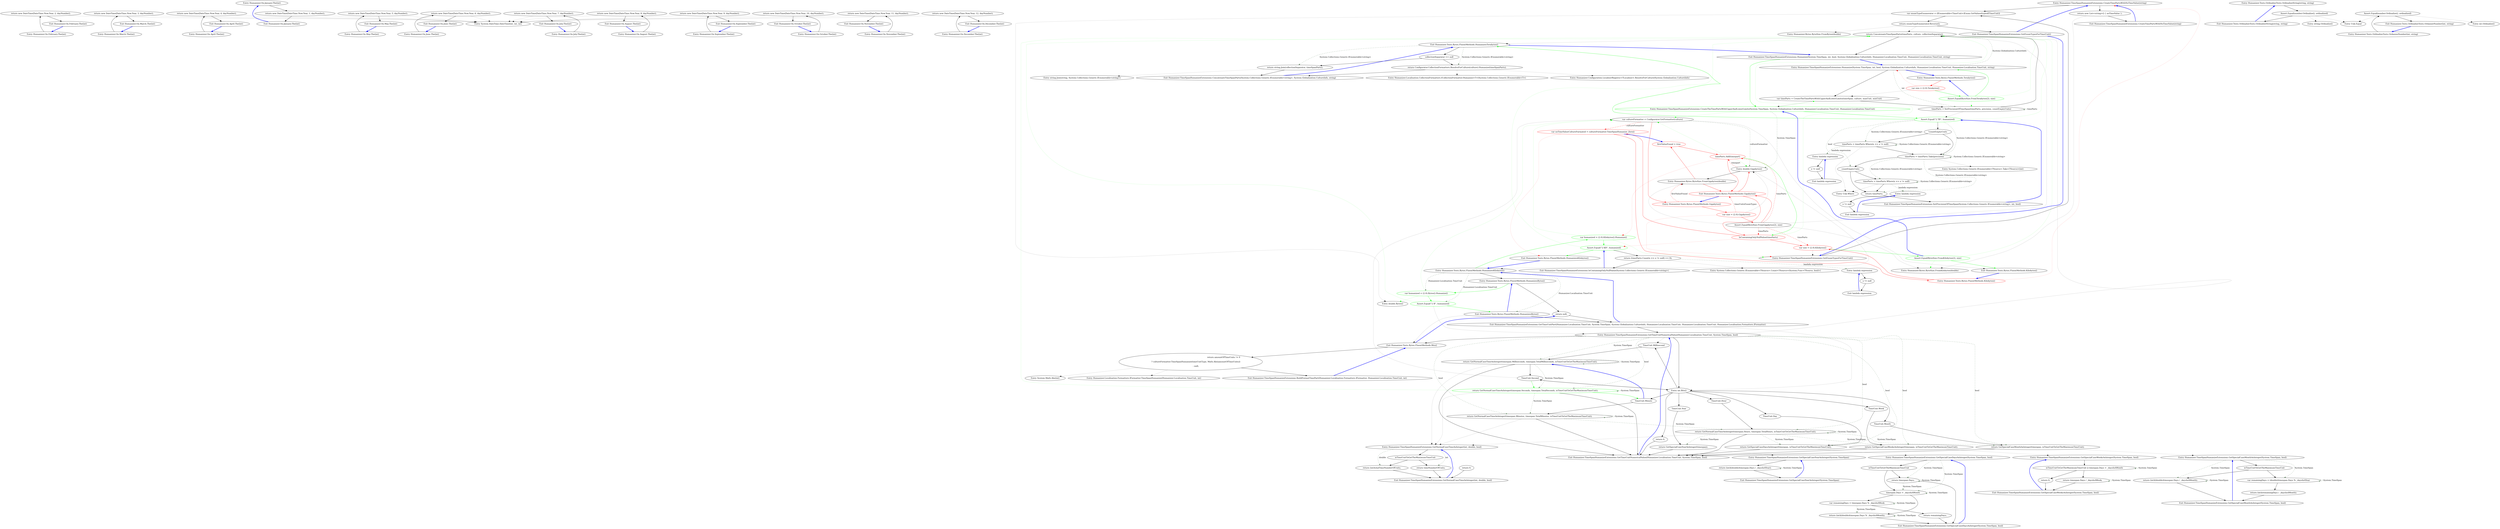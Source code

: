 digraph  {
n0 [label="Entry Humanizer.On.January.The(int)", span="10-10", cluster="Humanizer.On.January.The(int)"];
n1 [label="return new DateTime(DateTime.Now.Year, 1, dayNumber);", span="12-12", cluster="Humanizer.On.January.The(int)"];
n2 [label="Exit Humanizer.On.January.The(int)", span="10-10", cluster="Humanizer.On.January.The(int)"];
n3 [label="Entry System.DateTime.DateTime(int, int, int)", span="0-0", cluster="System.DateTime.DateTime(int, int, int)"];
n4 [label="Entry Humanizer.On.February.The(int)", span="173-173", cluster="Humanizer.On.February.The(int)"];
n5 [label="return new DateTime(DateTime.Now.Year, 2, dayNumber);", span="175-175", cluster="Humanizer.On.February.The(int)"];
n6 [label="Exit Humanizer.On.February.The(int)", span="173-173", cluster="Humanizer.On.February.The(int)"];
n7 [label="Entry Humanizer.On.March.The(int)", span="326-326", cluster="Humanizer.On.March.The(int)"];
n8 [label="return new DateTime(DateTime.Now.Year, 3, dayNumber);", span="328-328", cluster="Humanizer.On.March.The(int)"];
n9 [label="Exit Humanizer.On.March.The(int)", span="326-326", cluster="Humanizer.On.March.The(int)"];
n10 [label="Entry Humanizer.On.April.The(int)", span="489-489", cluster="Humanizer.On.April.The(int)"];
n11 [label="return new DateTime(DateTime.Now.Year, 4, dayNumber);", span="491-491", cluster="Humanizer.On.April.The(int)"];
n12 [label="Exit Humanizer.On.April.The(int)", span="489-489", cluster="Humanizer.On.April.The(int)"];
n13 [label="Entry Humanizer.On.May.The(int)", span="647-647", cluster="Humanizer.On.May.The(int)"];
n14 [label="return new DateTime(DateTime.Now.Year, 5, dayNumber);", span="649-649", cluster="Humanizer.On.May.The(int)"];
n15 [label="Exit Humanizer.On.May.The(int)", span="647-647", cluster="Humanizer.On.May.The(int)"];
n16 [label="Entry Humanizer.On.June.The(int)", span="810-810", cluster="Humanizer.On.June.The(int)"];
n17 [label="return new DateTime(DateTime.Now.Year, 6, dayNumber);", span="812-812", cluster="Humanizer.On.June.The(int)"];
n18 [label="Exit Humanizer.On.June.The(int)", span="810-810", cluster="Humanizer.On.June.The(int)"];
n19 [label="Entry Humanizer.On.July.The(int)", span="968-968", cluster="Humanizer.On.July.The(int)"];
n20 [label="return new DateTime(DateTime.Now.Year, 7, dayNumber);", span="970-970", cluster="Humanizer.On.July.The(int)"];
n21 [label="Exit Humanizer.On.July.The(int)", span="968-968", cluster="Humanizer.On.July.The(int)"];
n22 [label="Entry Humanizer.On.August.The(int)", span="1131-1131", cluster="Humanizer.On.August.The(int)"];
n23 [label="return new DateTime(DateTime.Now.Year, 8, dayNumber);", span="1133-1133", cluster="Humanizer.On.August.The(int)"];
n24 [label="Exit Humanizer.On.August.The(int)", span="1131-1131", cluster="Humanizer.On.August.The(int)"];
n25 [label="Entry Humanizer.On.September.The(int)", span="1294-1294", cluster="Humanizer.On.September.The(int)"];
n26 [label="return new DateTime(DateTime.Now.Year, 9, dayNumber);", span="1296-1296", cluster="Humanizer.On.September.The(int)"];
n27 [label="Exit Humanizer.On.September.The(int)", span="1294-1294", cluster="Humanizer.On.September.The(int)"];
n28 [label="Entry Humanizer.On.October.The(int)", span="1452-1452", cluster="Humanizer.On.October.The(int)"];
n29 [label="return new DateTime(DateTime.Now.Year, 10, dayNumber);", span="1454-1454", cluster="Humanizer.On.October.The(int)"];
n30 [label="Exit Humanizer.On.October.The(int)", span="1452-1452", cluster="Humanizer.On.October.The(int)"];
n31 [label="Entry Humanizer.On.November.The(int)", span="1615-1615", cluster="Humanizer.On.November.The(int)"];
n32 [label="return new DateTime(DateTime.Now.Year, 11, dayNumber);", span="1617-1617", cluster="Humanizer.On.November.The(int)"];
n33 [label="Exit Humanizer.On.November.The(int)", span="1615-1615", cluster="Humanizer.On.November.The(int)"];
n34 [label="Entry Humanizer.On.December.The(int)", span="1773-1773", cluster="Humanizer.On.December.The(int)"];
n35 [label="return new DateTime(DateTime.Now.Year, 12, dayNumber);", span="1775-1775", cluster="Humanizer.On.December.The(int)"];
n36 [label="Exit Humanizer.On.December.The(int)", span="1773-1773", cluster="Humanizer.On.December.The(int)"];
m0_32 [label="Entry Humanizer.TimeSpanHumanizeExtensions.CreateTimePartsWithNoTimeValue(string)", span="186-186", cluster="Humanizer.TimeSpanHumanizeExtensions.CreateTimePartsWithNoTimeValue(string)", file="ByteSizeExtensionsTests.cs"];
m0_34 [label="return enumTypeEnumerator.Reverse();", span="81-81", cluster="Humanizer.TimeSpanHumanizeExtensions.GetEnumTypesForTimeUnit()", file="ByteSizeExtensionsTests.cs"];
m0_33 [label="var enumTypeEnumerator = (IEnumerable<TimeUnit>)Enum.GetValues(typeof(TimeUnit))", span="80-80", cluster="Humanizer.TimeSpanHumanizeExtensions.GetEnumTypesForTimeUnit()", file="ByteSizeExtensionsTests.cs"];
m0_35 [label="Exit Humanizer.TimeSpanHumanizeExtensions.GetEnumTypesForTimeUnit()", span="78-78", cluster="Humanizer.TimeSpanHumanizeExtensions.GetEnumTypesForTimeUnit()", file="ByteSizeExtensionsTests.cs"];
m0_27 [label="Entry Humanizer.Bytes.ByteSize.FromKilobytes(double)", span="103-103", cluster="Humanizer.Bytes.ByteSize.FromKilobytes(double)", file="ByteSizeExtensionsTests.cs"];
m0_45 [label="Exit Humanizer.Tests.Bytes.FluentMethods.Bits()", span="64-64", cluster="Humanizer.Tests.Bytes.FluentMethods.Bits()", file="ByteSizeExtensionsTests.cs"];
m0_93 [label="return amountOfTimeUnits != 0\r\n                ? cultureFormatter.TimeSpanHumanize(timeUnitType, Math.Abs(amountOfTimeUnits))\r\n                : null;", span="181-183", cluster="Humanizer.TimeSpanHumanizeExtensions.BuildFormatTimePart(Humanizer.Localisation.Formatters.IFormatter, Humanizer.Localisation.TimeUnit, int)", file="ByteSizeExtensionsTests.cs"];
m0_94 [label="Exit Humanizer.TimeSpanHumanizeExtensions.BuildFormatTimePart(Humanizer.Localisation.Formatters.IFormatter, Humanizer.Localisation.TimeUnit, int)", span="178-178", cluster="Humanizer.TimeSpanHumanizeExtensions.BuildFormatTimePart(Humanizer.Localisation.Formatters.IFormatter, Humanizer.Localisation.TimeUnit, int)", file="ByteSizeExtensionsTests.cs"];
m0_11 [label="var cultureFormatter = Configurator.GetFormatter(culture)", span="55-55", cluster="Humanizer.TimeSpanHumanizeExtensions.CreateTheTimePartsWithUpperAndLowerLimits(System.TimeSpan, System.Globalization.CultureInfo, Humanizer.Localisation.TimeUnit, Humanizer.Localisation.TimeUnit)", file="ByteSizeExtensionsTests.cs"];
m0_0 [label="Entry Humanizer.Tests.Bytes.FluentMethods.Terabytes()", span="8-8", cluster="Humanizer.Tests.Bytes.FluentMethods.Terabytes()", file="ByteSizeExtensionsTests.cs"];
m0_1 [label="var size = (2.0).Terabytes()", span="10-10", cluster="Humanizer.Tests.Bytes.FluentMethods.Terabytes()", color=red, community=0, file="ByteSizeExtensionsTests.cs"];
m0_2 [label="Assert.Equal(ByteSize.FromTerabytes(2), size)", span="11-11", cluster="Humanizer.Tests.Bytes.FluentMethods.Terabytes()", file="ByteSizeExtensionsTests.cs", color=green, community=0];
m0_47 [label="TimeUnit.Millisecond", span="99-99", cluster="Humanizer.TimeSpanHumanizeExtensions.GetTimeUnitNumericalValue(Humanizer.Localisation.TimeUnit, System.TimeSpan, bool)", file="ByteSizeExtensionsTests.cs"];
m0_66 [label="Entry Humanizer.TimeSpanHumanizeExtensions.GetSpecialCaseDaysAsInteger(System.TimeSpan, bool)", span="147-147", cluster="Humanizer.TimeSpanHumanizeExtensions.GetSpecialCaseDaysAsInteger(System.TimeSpan, bool)", file="ByteSizeExtensionsTests.cs"];
m0_81 [label=isTimeUnitToGetTheMaximumTimeUnit, span="149-149", cluster="Humanizer.TimeSpanHumanizeExtensions.GetSpecialCaseDaysAsInteger(System.TimeSpan, bool)", file="ByteSizeExtensionsTests.cs"];
m0_82 [label="return timespan.Days;", span="151-151", cluster="Humanizer.TimeSpanHumanizeExtensions.GetSpecialCaseDaysAsInteger(System.TimeSpan, bool)", file="ByteSizeExtensionsTests.cs"];
m0_83 [label="timespan.Days < _daysInAMonth", span="153-153", cluster="Humanizer.TimeSpanHumanizeExtensions.GetSpecialCaseDaysAsInteger(System.TimeSpan, bool)", file="ByteSizeExtensionsTests.cs"];
m0_84 [label="var remainingDays = timespan.Days % _daysInAWeek", span="155-155", cluster="Humanizer.TimeSpanHumanizeExtensions.GetSpecialCaseDaysAsInteger(System.TimeSpan, bool)", file="ByteSizeExtensionsTests.cs"];
m0_86 [label="return (int)((double)timespan.Days % _daysInAMonth);", span="158-158", cluster="Humanizer.TimeSpanHumanizeExtensions.GetSpecialCaseDaysAsInteger(System.TimeSpan, bool)", file="ByteSizeExtensionsTests.cs"];
m0_85 [label="return remainingDays;", span="156-156", cluster="Humanizer.TimeSpanHumanizeExtensions.GetSpecialCaseDaysAsInteger(System.TimeSpan, bool)", file="ByteSizeExtensionsTests.cs"];
m0_87 [label="Exit Humanizer.TimeSpanHumanizeExtensions.GetSpecialCaseDaysAsInteger(System.TimeSpan, bool)", span="147-147", cluster="Humanizer.TimeSpanHumanizeExtensions.GetSpecialCaseDaysAsInteger(System.TimeSpan, bool)", file="ByteSizeExtensionsTests.cs"];
m0_101 [label="Entry System.Collections.Generic.IEnumerable<TSource>.Count<TSource>(System.Func<TSource, bool>)", span="0-0", cluster="System.Collections.Generic.IEnumerable<TSource>.Count<TSource>(System.Func<TSource, bool>)", file="ByteSizeExtensionsTests.cs"];
m0_37 [label="Entry Humanizer.Bytes.ByteSize.FromBytes(double)", span="98-98", cluster="Humanizer.Bytes.ByteSize.FromBytes(double)", file="ByteSizeExtensionsTests.cs"];
m0_3 [label="Entry Humanizer.TimeSpanHumanizeExtensions.Humanize(System.TimeSpan, int, bool, System.Globalization.CultureInfo, Humanizer.Localisation.TimeUnit, Humanizer.Localisation.TimeUnit, string)", span="45-45", cluster="Humanizer.TimeSpanHumanizeExtensions.Humanize(System.TimeSpan, int, bool, System.Globalization.CultureInfo, Humanizer.Localisation.TimeUnit, Humanizer.Localisation.TimeUnit, string)", file="ByteSizeExtensionsTests.cs"];
m0_6 [label="return ConcatenateTimeSpanParts(timeParts, culture, collectionSeparator);", span="50-50", cluster="Humanizer.TimeSpanHumanizeExtensions.Humanize(System.TimeSpan, int, bool, System.Globalization.CultureInfo, Humanizer.Localisation.TimeUnit, Humanizer.Localisation.TimeUnit, string)", file="ByteSizeExtensionsTests.cs"];
m0_4 [label="var timeParts = CreateTheTimePartsWithUpperAndLowerLimits(timeSpan, culture, maxUnit, minUnit)", span="47-47", cluster="Humanizer.TimeSpanHumanizeExtensions.Humanize(System.TimeSpan, int, bool, System.Globalization.CultureInfo, Humanizer.Localisation.TimeUnit, Humanizer.Localisation.TimeUnit, string)", file="ByteSizeExtensionsTests.cs"];
m0_36 [label="Entry double.Bytes()", span="35-35", cluster="double.Bytes()", file="ByteSizeExtensionsTests.cs"];
m0_9 [label="Assert.Equal(''2 TB'', humanized)", span="18-18", cluster="Humanizer.Tests.Bytes.FluentMethods.HumanizesTerabytes()", file="ByteSizeExtensionsTests.cs", color=green, community=0];
m0_105 [label="!countEmptyUnits", span="198-198", cluster="Humanizer.TimeSpanHumanizeExtensions.SetPrecisionOfTimeSpan(System.Collections.Generic.IEnumerable<string>, int, bool)", file="ByteSizeExtensionsTests.cs"];
m0_106 [label="timeParts = timeParts.Where(x => x != null)", span="199-199", cluster="Humanizer.TimeSpanHumanizeExtensions.SetPrecisionOfTimeSpan(System.Collections.Generic.IEnumerable<string>, int, bool)", file="ByteSizeExtensionsTests.cs"];
m0_107 [label="timeParts = timeParts.Take(precision)", span="200-200", cluster="Humanizer.TimeSpanHumanizeExtensions.SetPrecisionOfTimeSpan(System.Collections.Generic.IEnumerable<string>, int, bool)", file="ByteSizeExtensionsTests.cs"];
m0_108 [label=countEmptyUnits, span="201-201", cluster="Humanizer.TimeSpanHumanizeExtensions.SetPrecisionOfTimeSpan(System.Collections.Generic.IEnumerable<string>, int, bool)", file="ByteSizeExtensionsTests.cs"];
m0_109 [label="timeParts = timeParts.Where(x => x != null)", span="202-202", cluster="Humanizer.TimeSpanHumanizeExtensions.SetPrecisionOfTimeSpan(System.Collections.Generic.IEnumerable<string>, int, bool)", file="ByteSizeExtensionsTests.cs"];
m0_110 [label="return timeParts;", span="204-204", cluster="Humanizer.TimeSpanHumanizeExtensions.SetPrecisionOfTimeSpan(System.Collections.Generic.IEnumerable<string>, int, bool)", file="ByteSizeExtensionsTests.cs"];
m0_111 [label="Exit Humanizer.TimeSpanHumanizeExtensions.SetPrecisionOfTimeSpan(System.Collections.Generic.IEnumerable<string>, int, bool)", span="196-196", cluster="Humanizer.TimeSpanHumanizeExtensions.SetPrecisionOfTimeSpan(System.Collections.Generic.IEnumerable<string>, int, bool)", file="ByteSizeExtensionsTests.cs"];
m0_10 [label="Exit Humanizer.Tests.Bytes.FluentMethods.HumanizesTerabytes()", span="15-15", cluster="Humanizer.Tests.Bytes.FluentMethods.HumanizesTerabytes()", file="ByteSizeExtensionsTests.cs"];
m0_120 [label="collectionSeparator == null", span="209-209", cluster="Humanizer.TimeSpanHumanizeExtensions.ConcatenateTimeSpanParts(System.Collections.Generic.IEnumerable<string>, System.Globalization.CultureInfo, string)", file="ByteSizeExtensionsTests.cs"];
m0_121 [label="return Configurator.CollectionFormatters.ResolveForCulture(culture).Humanize(timeSpanParts);", span="211-211", cluster="Humanizer.TimeSpanHumanizeExtensions.ConcatenateTimeSpanParts(System.Collections.Generic.IEnumerable<string>, System.Globalization.CultureInfo, string)", file="ByteSizeExtensionsTests.cs"];
m0_122 [label="return string.Join(collectionSeparator, timeSpanParts);", span="214-214", cluster="Humanizer.TimeSpanHumanizeExtensions.ConcatenateTimeSpanParts(System.Collections.Generic.IEnumerable<string>, System.Globalization.CultureInfo, string)", file="ByteSizeExtensionsTests.cs"];
m0_123 [label="Exit Humanizer.TimeSpanHumanizeExtensions.ConcatenateTimeSpanParts(System.Collections.Generic.IEnumerable<string>, System.Globalization.CultureInfo, string)", span="207-207", cluster="Humanizer.TimeSpanHumanizeExtensions.ConcatenateTimeSpanParts(System.Collections.Generic.IEnumerable<string>, System.Globalization.CultureInfo, string)", file="ByteSizeExtensionsTests.cs"];
m0_18 [label="firstValueFound = true", span="66-66", cluster="Humanizer.TimeSpanHumanizeExtensions.CreateTheTimePartsWithUpperAndLowerLimits(System.TimeSpan, System.Globalization.CultureInfo, Humanizer.Localisation.TimeUnit, Humanizer.Localisation.TimeUnit)", file="ByteSizeExtensionsTests.cs", color=red, community=0];
m0_19 [label="timeParts.Add(timepart)", span="67-67", cluster="Humanizer.TimeSpanHumanizeExtensions.CreateTheTimePartsWithUpperAndLowerLimits(System.TimeSpan, System.Globalization.CultureInfo, Humanizer.Localisation.TimeUnit, Humanizer.Localisation.TimeUnit)", color=red, community=0, file="ByteSizeExtensionsTests.cs"];
m0_20 [label="IsContainingOnlyNullValue(timeParts)", span="70-70", cluster="Humanizer.TimeSpanHumanizeExtensions.CreateTheTimePartsWithUpperAndLowerLimits(System.TimeSpan, System.Globalization.CultureInfo, Humanizer.Localisation.TimeUnit, Humanizer.Localisation.TimeUnit)", color=red, community=0, file="ByteSizeExtensionsTests.cs"];
m0_21 [label="var noTimeValueCultureFarmated = cultureFormatter.TimeSpanHumanize_Zero()", span="72-72", cluster="Humanizer.TimeSpanHumanizeExtensions.CreateTheTimePartsWithUpperAndLowerLimits(System.TimeSpan, System.Globalization.CultureInfo, Humanizer.Localisation.TimeUnit, Humanizer.Localisation.TimeUnit)", file="ByteSizeExtensionsTests.cs", color=red, community=0];
m0_42 [label="return null;", span="92-92", cluster="Humanizer.TimeSpanHumanizeExtensions.GetTimeUnitPart(Humanizer.Localisation.TimeUnit, System.TimeSpan, System.Globalization.CultureInfo, Humanizer.Localisation.TimeUnit, Humanizer.Localisation.TimeUnit, Humanizer.Localisation.Formatters.IFormatter)", file="ByteSizeExtensionsTests.cs"];
m0_44 [label="Entry Humanizer.TimeSpanHumanizeExtensions.GetTimeUnitNumericalValue(Humanizer.Localisation.TimeUnit, System.TimeSpan, bool)", span="95-95", cluster="Humanizer.TimeSpanHumanizeExtensions.GetTimeUnitNumericalValue(Humanizer.Localisation.TimeUnit, System.TimeSpan, bool)", file="ByteSizeExtensionsTests.cs"];
m0_43 [label="Exit Humanizer.TimeSpanHumanizeExtensions.GetTimeUnitPart(Humanizer.Localisation.TimeUnit, System.TimeSpan, System.Globalization.CultureInfo, Humanizer.Localisation.TimeUnit, Humanizer.Localisation.TimeUnit, Humanizer.Localisation.Formatters.IFormatter)", span="84-84", cluster="Humanizer.TimeSpanHumanizeExtensions.GetTimeUnitPart(Humanizer.Localisation.TimeUnit, System.TimeSpan, System.Globalization.CultureInfo, Humanizer.Localisation.TimeUnit, Humanizer.Localisation.TimeUnit, Humanizer.Localisation.Formatters.IFormatter)", file="ByteSizeExtensionsTests.cs"];
m0_125 [label="Entry Humanizer.Localisation.CollectionFormatters.ICollectionFormatter.Humanize<T>(System.Collections.Generic.IEnumerable<T>)", span="14-14", cluster="Humanizer.Localisation.CollectionFormatters.ICollectionFormatter.Humanize<T>(System.Collections.Generic.IEnumerable<T>)", file="ByteSizeExtensionsTests.cs"];
m0_67 [label="Entry Humanizer.TimeSpanHumanizeExtensions.GetSpecialCaseWeeksAsInteger(System.TimeSpan, bool)", span="138-138", cluster="Humanizer.TimeSpanHumanizeExtensions.GetSpecialCaseWeeksAsInteger(System.TimeSpan, bool)", file="ByteSizeExtensionsTests.cs"];
m0_77 [label="isTimeUnitToGetTheMaximumTimeUnit || timespan.Days < _daysInAMonth", span="140-140", cluster="Humanizer.TimeSpanHumanizeExtensions.GetSpecialCaseWeeksAsInteger(System.TimeSpan, bool)", file="ByteSizeExtensionsTests.cs"];
m0_78 [label="return timespan.Days / _daysInAWeek;", span="142-142", cluster="Humanizer.TimeSpanHumanizeExtensions.GetSpecialCaseWeeksAsInteger(System.TimeSpan, bool)", file="ByteSizeExtensionsTests.cs"];
m0_79 [label="return 0;", span="144-144", cluster="Humanizer.TimeSpanHumanizeExtensions.GetSpecialCaseWeeksAsInteger(System.TimeSpan, bool)", file="ByteSizeExtensionsTests.cs"];
m0_80 [label="Exit Humanizer.TimeSpanHumanizeExtensions.GetSpecialCaseWeeksAsInteger(System.TimeSpan, bool)", span="138-138", cluster="Humanizer.TimeSpanHumanizeExtensions.GetSpecialCaseWeeksAsInteger(System.TimeSpan, bool)", file="ByteSizeExtensionsTests.cs"];
m0_7 [label="Exit Humanizer.TimeSpanHumanizeExtensions.Humanize(System.TimeSpan, int, bool, System.Globalization.CultureInfo, Humanizer.Localisation.TimeUnit, Humanizer.Localisation.TimeUnit, string)", span="45-45", cluster="Humanizer.TimeSpanHumanizeExtensions.Humanize(System.TimeSpan, int, bool, System.Globalization.CultureInfo, Humanizer.Localisation.TimeUnit, Humanizer.Localisation.TimeUnit, string)", file="ByteSizeExtensionsTests.cs"];
m0_8 [label="Entry Humanizer.TimeSpanHumanizeExtensions.CreateTheTimePartsWithUpperAndLowerLimits(System.TimeSpan, System.Globalization.CultureInfo, Humanizer.Localisation.TimeUnit, Humanizer.Localisation.TimeUnit)", span="53-53", cluster="Humanizer.TimeSpanHumanizeExtensions.CreateTheTimePartsWithUpperAndLowerLimits(System.TimeSpan, System.Globalization.CultureInfo, Humanizer.Localisation.TimeUnit, Humanizer.Localisation.TimeUnit)", color=green, community=0, file="ByteSizeExtensionsTests.cs"];
m0_48 [label="return GetNormalCaseTimeAsInteger(timespan.Milliseconds, timespan.TotalMilliseconds, isTimeUnitToGetTheMaximumTimeUnit);", span="100-100", cluster="Humanizer.TimeSpanHumanizeExtensions.GetTimeUnitNumericalValue(Humanizer.Localisation.TimeUnit, System.TimeSpan, bool)", file="ByteSizeExtensionsTests.cs"];
m0_50 [label="return GetNormalCaseTimeAsInteger(timespan.Seconds, timespan.TotalSeconds, isTimeUnitToGetTheMaximumTimeUnit);", span="102-102", cluster="Humanizer.TimeSpanHumanizeExtensions.GetTimeUnitNumericalValue(Humanizer.Localisation.TimeUnit, System.TimeSpan, bool)", color=green, community=0, file="ByteSizeExtensionsTests.cs"];
m0_49 [label="TimeUnit.Second", span="101-101", cluster="Humanizer.TimeSpanHumanizeExtensions.GetTimeUnitNumericalValue(Humanizer.Localisation.TimeUnit, System.TimeSpan, bool)", file="ByteSizeExtensionsTests.cs"];
m0_51 [label="TimeUnit.Minute", span="103-103", cluster="Humanizer.TimeSpanHumanizeExtensions.GetTimeUnitNumericalValue(Humanizer.Localisation.TimeUnit, System.TimeSpan, bool)", file="ByteSizeExtensionsTests.cs"];
m0_96 [label="Entry Humanizer.Localisation.Formatters.IFormatter.TimeSpanHumanize(Humanizer.Localisation.TimeUnit, int)", span="42-42", cluster="Humanizer.Localisation.Formatters.IFormatter.TimeSpanHumanize(Humanizer.Localisation.TimeUnit, int)", file="ByteSizeExtensionsTests.cs"];
m0_112 [label="Entry Unk.Where", span="", cluster="Unk.Where", file="ByteSizeExtensionsTests.cs"];
m0_16 [label="Entry double.Gigabytes()", span="65-65", cluster="double.Gigabytes()", file="ByteSizeExtensionsTests.cs"];
m0_12 [label="Entry Humanizer.Tests.Bytes.FluentMethods.Gigabytes()", span="22-22", cluster="Humanizer.Tests.Bytes.FluentMethods.Gigabytes()", color=red, community=0, file="ByteSizeExtensionsTests.cs"];
m0_13 [label="var size = (2.0).Gigabytes()", span="24-24", cluster="Humanizer.Tests.Bytes.FluentMethods.Gigabytes()", color=red, community=0, file="ByteSizeExtensionsTests.cs"];
m0_17 [label="Entry Humanizer.Bytes.ByteSize.FromGigabytes(double)", span="113-113", cluster="Humanizer.Bytes.ByteSize.FromGigabytes(double)", file="ByteSizeExtensionsTests.cs"];
m0_14 [label="Assert.Equal(ByteSize.FromGigabytes(2), size)", span="25-25", cluster="Humanizer.Tests.Bytes.FluentMethods.Gigabytes()", file="ByteSizeExtensionsTests.cs"];
m0_15 [label="Exit Humanizer.Tests.Bytes.FluentMethods.Gigabytes()", span="22-22", cluster="Humanizer.Tests.Bytes.FluentMethods.Gigabytes()", color=red, community=0, file="ByteSizeExtensionsTests.cs"];
m0_23 [label="var size = (2.0).Kilobytes()", span="38-38", cluster="Humanizer.Tests.Bytes.FluentMethods.Kilobytes()", color=red, community=0, file="ByteSizeExtensionsTests.cs"];
m0_22 [label="Entry Humanizer.Tests.Bytes.FluentMethods.Kilobytes()", span="36-36", cluster="Humanizer.Tests.Bytes.FluentMethods.Kilobytes()", color=red, community=0, file="ByteSizeExtensionsTests.cs"];
m0_24 [label="Assert.Equal(ByteSize.FromKilobytes(2), size)", span="39-39", cluster="Humanizer.Tests.Bytes.FluentMethods.Kilobytes()", file="ByteSizeExtensionsTests.cs", color=green, community=0];
m0_95 [label="Entry System.Math.Abs(int)", span="0-0", cluster="System.Math.Abs(int)", file="ByteSizeExtensionsTests.cs"];
m0_126 [label="Entry string.Join(string, System.Collections.Generic.IEnumerable<string>)", span="0-0", cluster="string.Join(string, System.Collections.Generic.IEnumerable<string>)", file="ByteSizeExtensionsTests.cs"];
m0_113 [label="Entry System.Collections.Generic.IEnumerable<TSource>.Take<TSource>(int)", span="0-0", cluster="System.Collections.Generic.IEnumerable<TSource>.Take<TSource>(int)", file="ByteSizeExtensionsTests.cs"];
m0_124 [label="Entry Humanizer.Configuration.LocaliserRegistry<TLocaliser>.ResolveForCulture(System.Globalization.CultureInfo)", span="46-46", cluster="Humanizer.Configuration.LocaliserRegistry<TLocaliser>.ResolveForCulture(System.Globalization.CultureInfo)", file="ByteSizeExtensionsTests.cs"];
m0_5 [label="timeParts = SetPrecisionOfTimeSpan(timeParts, precision, countEmptyUnits)", span="48-48", cluster="Humanizer.TimeSpanHumanizeExtensions.Humanize(System.TimeSpan, int, bool, System.Globalization.CultureInfo, Humanizer.Localisation.TimeUnit, Humanizer.Localisation.TimeUnit, string)", file="ByteSizeExtensionsTests.cs"];
m0_26 [label="Entry Humanizer.TimeSpanHumanizeExtensions.GetEnumTypesForTimeUnit()", span="78-78", cluster="Humanizer.TimeSpanHumanizeExtensions.GetEnumTypesForTimeUnit()", file="ByteSizeExtensionsTests.cs"];
m0_46 [label="Entry int.Bits()", span="25-25", cluster="int.Bits()", file="ByteSizeExtensionsTests.cs"];
m0_52 [label="return GetNormalCaseTimeAsInteger(timespan.Minutes, timespan.TotalMinutes, isTimeUnitToGetTheMaximumTimeUnit);", span="104-104", cluster="Humanizer.TimeSpanHumanizeExtensions.GetTimeUnitNumericalValue(Humanizer.Localisation.TimeUnit, System.TimeSpan, bool)", file="ByteSizeExtensionsTests.cs"];
m0_54 [label="return GetNormalCaseTimeAsInteger(timespan.Hours, timespan.TotalHours, isTimeUnitToGetTheMaximumTimeUnit);", span="106-106", cluster="Humanizer.TimeSpanHumanizeExtensions.GetTimeUnitNumericalValue(Humanizer.Localisation.TimeUnit, System.TimeSpan, bool)", file="ByteSizeExtensionsTests.cs"];
m0_56 [label="return GetSpecialCaseDaysAsInteger(timespan, isTimeUnitToGetTheMaximumTimeUnit);", span="108-108", cluster="Humanizer.TimeSpanHumanizeExtensions.GetTimeUnitNumericalValue(Humanizer.Localisation.TimeUnit, System.TimeSpan, bool)", file="ByteSizeExtensionsTests.cs"];
m0_58 [label="return GetSpecialCaseWeeksAsInteger(timespan, isTimeUnitToGetTheMaximumTimeUnit);", span="110-110", cluster="Humanizer.TimeSpanHumanizeExtensions.GetTimeUnitNumericalValue(Humanizer.Localisation.TimeUnit, System.TimeSpan, bool)", file="ByteSizeExtensionsTests.cs"];
m0_60 [label="return GetSpecialCaseMonthAsInteger(timespan, isTimeUnitToGetTheMaximumTimeUnit);", span="112-112", cluster="Humanizer.TimeSpanHumanizeExtensions.GetTimeUnitNumericalValue(Humanizer.Localisation.TimeUnit, System.TimeSpan, bool)", file="ByteSizeExtensionsTests.cs"];
m0_53 [label="TimeUnit.Hour", span="105-105", cluster="Humanizer.TimeSpanHumanizeExtensions.GetTimeUnitNumericalValue(Humanizer.Localisation.TimeUnit, System.TimeSpan, bool)", file="ByteSizeExtensionsTests.cs"];
m0_55 [label="TimeUnit.Day", span="107-107", cluster="Humanizer.TimeSpanHumanizeExtensions.GetTimeUnitNumericalValue(Humanizer.Localisation.TimeUnit, System.TimeSpan, bool)", file="ByteSizeExtensionsTests.cs"];
m0_57 [label="TimeUnit.Week", span="109-109", cluster="Humanizer.TimeSpanHumanizeExtensions.GetTimeUnitNumericalValue(Humanizer.Localisation.TimeUnit, System.TimeSpan, bool)", file="ByteSizeExtensionsTests.cs"];
m0_59 [label="TimeUnit.Month", span="111-111", cluster="Humanizer.TimeSpanHumanizeExtensions.GetTimeUnitNumericalValue(Humanizer.Localisation.TimeUnit, System.TimeSpan, bool)", file="ByteSizeExtensionsTests.cs"];
m0_61 [label="TimeUnit.Year", span="113-113", cluster="Humanizer.TimeSpanHumanizeExtensions.GetTimeUnitNumericalValue(Humanizer.Localisation.TimeUnit, System.TimeSpan, bool)", file="ByteSizeExtensionsTests.cs"];
m0_63 [label="return 0;", span="116-116", cluster="Humanizer.TimeSpanHumanizeExtensions.GetTimeUnitNumericalValue(Humanizer.Localisation.TimeUnit, System.TimeSpan, bool)", file="ByteSizeExtensionsTests.cs"];
m0_62 [label="return GetSpecialCaseYearAsInteger(timespan);", span="114-114", cluster="Humanizer.TimeSpanHumanizeExtensions.GetTimeUnitNumericalValue(Humanizer.Localisation.TimeUnit, System.TimeSpan, bool)", file="ByteSizeExtensionsTests.cs"];
m0_64 [label="Exit Humanizer.TimeSpanHumanizeExtensions.GetTimeUnitNumericalValue(Humanizer.Localisation.TimeUnit, System.TimeSpan, bool)", span="95-95", cluster="Humanizer.TimeSpanHumanizeExtensions.GetTimeUnitNumericalValue(Humanizer.Localisation.TimeUnit, System.TimeSpan, bool)", file="ByteSizeExtensionsTests.cs"];
m0_117 [label="Entry lambda expression", span="202-202", cluster="lambda expression", file="ByteSizeExtensionsTests.cs"];
m0_102 [label="Entry lambda expression", span="193-193", cluster="lambda expression", file="ByteSizeExtensionsTests.cs"];
m0_103 [label="x != null", span="193-193", cluster="lambda expression", file="ByteSizeExtensionsTests.cs"];
m0_104 [label="Exit lambda expression", span="193-193", cluster="lambda expression", file="ByteSizeExtensionsTests.cs"];
m0_114 [label="Entry lambda expression", span="199-199", cluster="lambda expression", file="ByteSizeExtensionsTests.cs"];
m0_115 [label="x != null", span="199-199", cluster="lambda expression", file="ByteSizeExtensionsTests.cs"];
m0_116 [label="Exit lambda expression", span="199-199", cluster="lambda expression", file="ByteSizeExtensionsTests.cs"];
m0_118 [label="x != null", span="202-202", cluster="lambda expression", file="ByteSizeExtensionsTests.cs"];
m0_119 [label="Exit lambda expression", span="202-202", cluster="lambda expression", file="ByteSizeExtensionsTests.cs"];
m0_97 [label="return new List<string>() { noTimeValue };", span="188-188", cluster="Humanizer.TimeSpanHumanizeExtensions.CreateTimePartsWithNoTimeValue(string)", file="ByteSizeExtensionsTests.cs"];
m0_98 [label="Exit Humanizer.TimeSpanHumanizeExtensions.CreateTimePartsWithNoTimeValue(string)", span="186-186", cluster="Humanizer.TimeSpanHumanizeExtensions.CreateTimePartsWithNoTimeValue(string)", file="ByteSizeExtensionsTests.cs"];
m0_25 [label="Exit Humanizer.Tests.Bytes.FluentMethods.Kilobytes()", span="36-36", cluster="Humanizer.Tests.Bytes.FluentMethods.Kilobytes()", file="ByteSizeExtensionsTests.cs"];
m0_30 [label="Assert.Equal(''2 KB'', humanized)", span="46-46", cluster="Humanizer.Tests.Bytes.FluentMethods.HumanizesKilobytes()", file="ByteSizeExtensionsTests.cs", color=green, community=0];
m0_99 [label="return (timeParts.Count(x => x != null) == 0);", span="193-193", cluster="Humanizer.TimeSpanHumanizeExtensions.IsContainingOnlyNullValue(System.Collections.Generic.IEnumerable<string>)", file="ByteSizeExtensionsTests.cs"];
m0_100 [label="Exit Humanizer.TimeSpanHumanizeExtensions.IsContainingOnlyNullValue(System.Collections.Generic.IEnumerable<string>)", span="191-191", cluster="Humanizer.TimeSpanHumanizeExtensions.IsContainingOnlyNullValue(System.Collections.Generic.IEnumerable<string>)", file="ByteSizeExtensionsTests.cs"];
m0_68 [label="Entry Humanizer.TimeSpanHumanizeExtensions.GetSpecialCaseMonthAsInteger(System.TimeSpan, bool)", span="120-120", cluster="Humanizer.TimeSpanHumanizeExtensions.GetSpecialCaseMonthAsInteger(System.TimeSpan, bool)", file="ByteSizeExtensionsTests.cs"];
m0_70 [label=isTimeUnitToGetTheMaximumTimeUnit, span="122-122", cluster="Humanizer.TimeSpanHumanizeExtensions.GetSpecialCaseMonthAsInteger(System.TimeSpan, bool)", file="ByteSizeExtensionsTests.cs"];
m0_71 [label="return (int)((double)timespan.Days / _daysInAMonth);", span="124-124", cluster="Humanizer.TimeSpanHumanizeExtensions.GetSpecialCaseMonthAsInteger(System.TimeSpan, bool)", file="ByteSizeExtensionsTests.cs"];
m0_72 [label="var remainingDays = (double)timespan.Days % _daysInAYear", span="128-128", cluster="Humanizer.TimeSpanHumanizeExtensions.GetSpecialCaseMonthAsInteger(System.TimeSpan, bool)", file="ByteSizeExtensionsTests.cs"];
m0_73 [label="return (int)(remainingDays / _daysInAMonth);", span="129-129", cluster="Humanizer.TimeSpanHumanizeExtensions.GetSpecialCaseMonthAsInteger(System.TimeSpan, bool)", file="ByteSizeExtensionsTests.cs"];
m0_74 [label="Exit Humanizer.TimeSpanHumanizeExtensions.GetSpecialCaseMonthAsInteger(System.TimeSpan, bool)", span="120-120", cluster="Humanizer.TimeSpanHumanizeExtensions.GetSpecialCaseMonthAsInteger(System.TimeSpan, bool)", file="ByteSizeExtensionsTests.cs"];
m0_28 [label="Entry Humanizer.Tests.Bytes.FluentMethods.HumanizesKilobytes()", span="43-43", cluster="Humanizer.Tests.Bytes.FluentMethods.HumanizesKilobytes()", file="ByteSizeExtensionsTests.cs"];
m0_38 [label="Entry Humanizer.Tests.Bytes.FluentMethods.HumanizesBytes()", span="57-57", cluster="Humanizer.Tests.Bytes.FluentMethods.HumanizesBytes()", file="ByteSizeExtensionsTests.cs"];
m0_39 [label="var humanized = (2.0).Bytes().Humanize()", span="59-59", cluster="Humanizer.Tests.Bytes.FluentMethods.HumanizesBytes()", file="ByteSizeExtensionsTests.cs", color=green, community=0];
m0_40 [label="Assert.Equal(''2 B'', humanized)", span="60-60", cluster="Humanizer.Tests.Bytes.FluentMethods.HumanizesBytes()", file="ByteSizeExtensionsTests.cs", color=green, community=0];
m0_41 [label="Exit Humanizer.Tests.Bytes.FluentMethods.HumanizesBytes()", span="57-57", cluster="Humanizer.Tests.Bytes.FluentMethods.HumanizesBytes()", file="ByteSizeExtensionsTests.cs"];
m0_29 [label="var humanized = (2.0).Kilobytes().Humanize()", span="45-45", cluster="Humanizer.Tests.Bytes.FluentMethods.HumanizesKilobytes()", file="ByteSizeExtensionsTests.cs", color=green, community=0];
m0_31 [label="Exit Humanizer.Tests.Bytes.FluentMethods.HumanizesKilobytes()", span="43-43", cluster="Humanizer.Tests.Bytes.FluentMethods.HumanizesKilobytes()", file="ByteSizeExtensionsTests.cs"];
m0_69 [label="Entry Humanizer.TimeSpanHumanizeExtensions.GetSpecialCaseYearAsInteger(System.TimeSpan)", span="133-133", cluster="Humanizer.TimeSpanHumanizeExtensions.GetSpecialCaseYearAsInteger(System.TimeSpan)", file="ByteSizeExtensionsTests.cs"];
m0_75 [label="return (int)((double)timespan.Days / _daysInAYear);", span="135-135", cluster="Humanizer.TimeSpanHumanizeExtensions.GetSpecialCaseYearAsInteger(System.TimeSpan)", file="ByteSizeExtensionsTests.cs"];
m0_76 [label="Exit Humanizer.TimeSpanHumanizeExtensions.GetSpecialCaseYearAsInteger(System.TimeSpan)", span="133-133", cluster="Humanizer.TimeSpanHumanizeExtensions.GetSpecialCaseYearAsInteger(System.TimeSpan)", file="ByteSizeExtensionsTests.cs"];
m0_65 [label="Entry Humanizer.TimeSpanHumanizeExtensions.GetNormalCaseTimeAsInteger(int, double, bool)", span="161-161", cluster="Humanizer.TimeSpanHumanizeExtensions.GetNormalCaseTimeAsInteger(int, double, bool)", file="ByteSizeExtensionsTests.cs"];
m0_88 [label=isTimeUnitToGetTheMaximumTimeUnit, span="163-163", cluster="Humanizer.TimeSpanHumanizeExtensions.GetNormalCaseTimeAsInteger(int, double, bool)", file="ByteSizeExtensionsTests.cs"];
m0_89 [label="return (int)totalTimeNumberOfUnits;", span="167-167", cluster="Humanizer.TimeSpanHumanizeExtensions.GetNormalCaseTimeAsInteger(int, double, bool)", file="ByteSizeExtensionsTests.cs"];
m0_90 [label="return timeNumberOfUnits;", span="175-175", cluster="Humanizer.TimeSpanHumanizeExtensions.GetNormalCaseTimeAsInteger(int, double, bool)", file="ByteSizeExtensionsTests.cs"];
m0_92 [label="return 0;", span="172-172", cluster="Humanizer.TimeSpanHumanizeExtensions.GetNormalCaseTimeAsInteger(int, double, bool)", file="ByteSizeExtensionsTests.cs"];
m0_91 [label="Exit Humanizer.TimeSpanHumanizeExtensions.GetNormalCaseTimeAsInteger(int, double, bool)", span="161-161", cluster="Humanizer.TimeSpanHumanizeExtensions.GetNormalCaseTimeAsInteger(int, double, bool)", file="ByteSizeExtensionsTests.cs"];
m1_0 [label="Entry Humanizer.Tests.OrdinalizeTests.OrdinalizeString(string, string)", span="36-36", cluster="Humanizer.Tests.OrdinalizeTests.OrdinalizeString(string, string)", file="DateHumanizeTests.cs"];
m1_1 [label="Assert.Equal(number.Ordinalize(), ordinalized)", span="38-38", cluster="Humanizer.Tests.OrdinalizeTests.OrdinalizeString(string, string)", file="DateHumanizeTests.cs"];
m1_2 [label="Exit Humanizer.Tests.OrdinalizeTests.OrdinalizeString(string, string)", span="36-36", cluster="Humanizer.Tests.OrdinalizeTests.OrdinalizeString(string, string)", file="DateHumanizeTests.cs"];
m1_5 [label="Entry Humanizer.Tests.OrdinalizeTests.OrdanizeNumber(int, string)", span="70-70", cluster="Humanizer.Tests.OrdinalizeTests.OrdanizeNumber(int, string)", file="DateHumanizeTests.cs"];
m1_6 [label="Assert.Equal(number.Ordinalize(), ordinalized)", span="72-72", cluster="Humanizer.Tests.OrdinalizeTests.OrdanizeNumber(int, string)", file="DateHumanizeTests.cs"];
m1_7 [label="Exit Humanizer.Tests.OrdinalizeTests.OrdanizeNumber(int, string)", span="70-70", cluster="Humanizer.Tests.OrdinalizeTests.OrdanizeNumber(int, string)", file="DateHumanizeTests.cs"];
m1_4 [label="Entry Unk.Equal", span="", cluster="Unk.Equal", file="DateHumanizeTests.cs"];
m1_8 [label="Entry int.Ordinalize()", span="25-25", cluster="int.Ordinalize()", file="DateHumanizeTests.cs"];
m1_3 [label="Entry string.Ordinalize()", span="15-15", cluster="string.Ordinalize()", file="DateHumanizeTests.cs"];
n0 -> n1  [key=0, style=solid];
n1 -> n2  [key=0, style=solid];
n1 -> n3  [key=2, style=dotted];
n2 -> n0  [key=0, style=bold, color=blue];
n4 -> n5  [key=0, style=solid];
n5 -> n6  [key=0, style=solid];
n5 -> n3  [key=2, style=dotted];
n6 -> n4  [key=0, style=bold, color=blue];
n7 -> n8  [key=0, style=solid];
n8 -> n9  [key=0, style=solid];
n8 -> n3  [key=2, style=dotted];
n9 -> n7  [key=0, style=bold, color=blue];
n10 -> n11  [key=0, style=solid];
n11 -> n12  [key=0, style=solid];
n11 -> n3  [key=2, style=dotted];
n12 -> n10  [key=0, style=bold, color=blue];
n13 -> n14  [key=0, style=solid];
n14 -> n15  [key=0, style=solid];
n14 -> n3  [key=2, style=dotted];
n15 -> n13  [key=0, style=bold, color=blue];
n16 -> n17  [key=0, style=solid];
n17 -> n18  [key=0, style=solid];
n17 -> n3  [key=2, style=dotted];
n18 -> n16  [key=0, style=bold, color=blue];
n19 -> n20  [key=0, style=solid];
n20 -> n21  [key=0, style=solid];
n20 -> n3  [key=2, style=dotted];
n21 -> n19  [key=0, style=bold, color=blue];
n22 -> n23  [key=0, style=solid];
n23 -> n24  [key=0, style=solid];
n23 -> n3  [key=2, style=dotted];
n24 -> n22  [key=0, style=bold, color=blue];
n25 -> n26  [key=0, style=solid];
n26 -> n27  [key=0, style=solid];
n26 -> n3  [key=2, style=dotted];
n27 -> n25  [key=0, style=bold, color=blue];
n28 -> n29  [key=0, style=solid];
n29 -> n30  [key=0, style=solid];
n29 -> n3  [key=2, style=dotted];
n30 -> n28  [key=0, style=bold, color=blue];
n31 -> n32  [key=0, style=solid];
n32 -> n33  [key=0, style=solid];
n32 -> n3  [key=2, style=dotted];
n33 -> n31  [key=0, style=bold, color=blue];
n34 -> n35  [key=0, style=solid];
n35 -> n36  [key=0, style=solid];
n35 -> n3  [key=2, style=dotted];
n36 -> n34  [key=0, style=bold, color=blue];
m0_32 -> m0_33  [key=0, style=solid];
m0_32 -> m0_97  [key=0, style=solid];
m0_34 -> m0_6  [key=2, style=dotted];
m0_34 -> m0_35  [key=0, style=solid];
m0_34 -> m0_37  [key=2, style=dotted];
m0_33 -> m0_36  [key=2, style=dotted];
m0_33 -> m0_34  [key=0, style=solid];
m0_35 -> m0_32  [key=0, style=bold, color=blue];
m0_35 -> m0_26  [key=0, style=bold, color=blue];
m0_45 -> m0_93  [key=0, style=solid];
m0_45 -> m0_42  [key=0, style=bold, color=blue];
m0_93 -> m0_94  [key=0, style=solid];
m0_93 -> m0_95  [key=2, style=dotted];
m0_93 -> m0_96  [key=2, style=dotted];
m0_94 -> m0_45  [key=0, style=bold, color=blue];
m0_11 -> m0_12  [key=0, style=solid, color=red];
m0_11 -> m0_25  [key=2, style=dotted];
m0_11 -> m0_16  [key=1, style=dashed, color=darkseagreen4, label=cultureFormatter];
m0_11 -> m0_21  [key=1, style=dashed, color=red, label=cultureFormatter];
m0_0 -> m0_1  [key=0, style=solid, color=red];
m0_1 -> m0_2  [key=0, style=solid, color=green];
m0_1 -> m0_3  [key=2, style=dotted, color=red];
m0_1 -> m0_4  [key=2, style=dotted];
m0_2 -> m0_0  [key=0, style=bold, color=blue];
m0_2 -> m0_3  [key=0, style=solid, color=green];
m0_2 -> m0_5  [key=2, style=dotted, color=green];
m0_2 -> m0_6  [key=2, style=dotted, color=green];
m0_47 -> m0_48  [key=0, style=solid];
m0_66 -> m0_81  [key=0, style=solid];
m0_66 -> m0_82  [key=1, style=dashed, color=darkseagreen4, label="System.TimeSpan"];
m0_66 -> m0_83  [key=1, style=dashed, color=darkseagreen4, label="System.TimeSpan"];
m0_81 -> m0_82  [key=0, style=solid];
m0_81 -> m0_83  [key=0, style=solid];
m0_82 -> m0_87  [key=0, style=solid];
m0_82 -> m0_82  [key=1, style=dashed, color=darkseagreen4, label="System.TimeSpan"];
m0_82 -> m0_83  [key=1, style=dashed, color=darkseagreen4, label="System.TimeSpan"];
m0_83 -> m0_84  [key=0, style=solid];
m0_83 -> m0_86  [key=0, style=solid];
m0_83 -> m0_83  [key=1, style=dashed, color=darkseagreen4, label="System.TimeSpan"];
m0_84 -> m0_85  [key=0, style=solid];
m0_84 -> m0_84  [key=1, style=dashed, color=darkseagreen4, label="System.TimeSpan"];
m0_84 -> m0_86  [key=1, style=dashed, color=darkseagreen4, label="System.TimeSpan"];
m0_86 -> m0_87  [key=0, style=solid];
m0_86 -> m0_86  [key=1, style=dashed, color=darkseagreen4, label="System.TimeSpan"];
m0_85 -> m0_87  [key=0, style=solid];
m0_87 -> m0_66  [key=0, style=bold, color=blue];
m0_3 -> m0_0  [key=0, style=bold, color=blue];
m0_3 -> m0_4  [key=0, style=solid];
m0_3 -> m0_5  [key=1, style=dashed, color=darkseagreen4, label=int];
m0_3 -> m0_6  [key=1, style=dashed, color=darkseagreen4, label="System.Globalization.CultureInfo"];
m0_6 -> m0_7  [key=0, style=solid];
m0_6 -> m0_10  [key=2, style=dotted];
m0_4 -> m0_5  [key=0, style=solid];
m0_4 -> m0_8  [key=2, style=dotted];
m0_9 -> m0_105  [key=0, style=solid];
m0_9 -> m0_106  [key=1, style=dashed, color=darkseagreen4, label="System.Collections.Generic.IEnumerable<string>"];
m0_9 -> m0_107  [key=1, style=dashed, color=darkseagreen4, label="System.Collections.Generic.IEnumerable<string>"];
m0_9 -> m0_108  [key=1, style=dashed, color=darkseagreen4, label=bool];
m0_9 -> m0_10  [key=0, style=solid, color=green];
m0_9 -> m0_6  [key=2, style=dotted, color=green];
m0_105 -> m0_106  [key=0, style=solid];
m0_105 -> m0_107  [key=0, style=solid];
m0_106 -> m0_107  [key=0, style=solid];
m0_106 -> m0_112  [key=2, style=dotted];
m0_106 -> m0_106  [key=1, style=dashed, color=darkseagreen4, label="System.Collections.Generic.IEnumerable<string>"];
m0_106 -> m0_114  [key=1, style=dashed, color=darkseagreen4, label="lambda expression"];
m0_107 -> m0_108  [key=0, style=solid];
m0_107 -> m0_113  [key=2, style=dotted];
m0_107 -> m0_107  [key=1, style=dashed, color=darkseagreen4, label="System.Collections.Generic.IEnumerable<string>"];
m0_107 -> m0_109  [key=1, style=dashed, color=darkseagreen4, label="System.Collections.Generic.IEnumerable<string>"];
m0_107 -> m0_110  [key=1, style=dashed, color=darkseagreen4, label="System.Collections.Generic.IEnumerable<string>"];
m0_108 -> m0_109  [key=0, style=solid];
m0_108 -> m0_110  [key=0, style=solid];
m0_109 -> m0_110  [key=0, style=solid];
m0_109 -> m0_112  [key=2, style=dotted];
m0_109 -> m0_109  [key=1, style=dashed, color=darkseagreen4, label="System.Collections.Generic.IEnumerable<string>"];
m0_109 -> m0_117  [key=1, style=dashed, color=darkseagreen4, label="lambda expression"];
m0_110 -> m0_111  [key=0, style=solid];
m0_111 -> m0_9  [key=0, style=bold, color=blue];
m0_10 -> m0_120  [key=0, style=solid];
m0_10 -> m0_121  [key=1, style=dashed, color=darkseagreen4, label="System.Collections.Generic.IEnumerable<string>"];
m0_10 -> m0_122  [key=1, style=dashed, color=darkseagreen4, label="System.Collections.Generic.IEnumerable<string>"];
m0_10 -> m0_7  [key=0, style=bold, color=blue];
m0_120 -> m0_121  [key=0, style=solid];
m0_120 -> m0_122  [key=0, style=solid];
m0_121 -> m0_123  [key=0, style=solid];
m0_121 -> m0_124  [key=2, style=dotted];
m0_121 -> m0_125  [key=2, style=dotted];
m0_122 -> m0_123  [key=0, style=solid];
m0_122 -> m0_126  [key=2, style=dotted];
m0_123 -> m0_10  [key=0, style=bold, color=blue];
m0_18 -> m0_19  [key=0, style=solid, color=red];
m0_19 -> m0_20  [key=0, style=solid, color=green];
m0_19 -> m0_16  [key=2, style=dotted, color=green];
m0_19 -> m0_11  [key=2, style=dotted, color=green];
m0_19 -> m0_15  [key=0, style=solid, color=red];
m0_19 -> m0_29  [key=2, style=dotted, color=red];
m0_20 -> m0_21  [key=0, style=solid, color=red];
m0_20 -> m0_6  [key=2, style=dotted, color=green];
m0_20 -> m0_23  [key=0, style=solid, color=red];
m0_20 -> m0_30  [key=2, style=dotted, color=red];
m0_21 -> m0_18  [key=0, style=bold, color=blue];
m0_21 -> m0_22  [key=0, style=solid, color=red];
m0_21 -> m0_31  [key=2, style=dotted, color=red];
m0_42 -> m0_43  [key=0, style=solid];
m0_44 -> m0_6  [key=2, style=dotted];
m0_44 -> m0_45  [key=0, style=solid];
m0_44 -> m0_47  [key=2, style=dotted];
m0_44 -> m0_46  [key=0, style=solid];
m0_44 -> m0_48  [key=1, style=dashed, color=darkseagreen4, label="System.TimeSpan"];
m0_44 -> m0_50  [key=1, style=dashed, color=darkseagreen4, label=bool];
m0_44 -> m0_52  [key=1, style=dashed, color=darkseagreen4, label=bool];
m0_44 -> m0_54  [key=1, style=dashed, color=darkseagreen4, label=bool];
m0_44 -> m0_56  [key=1, style=dashed, color=darkseagreen4, label=bool];
m0_44 -> m0_58  [key=1, style=dashed, color=darkseagreen4, label=bool];
m0_44 -> m0_60  [key=1, style=dashed, color=darkseagreen4, label=bool];
m0_43 -> m0_44  [key=0, style=solid];
m0_43 -> m0_46  [key=2, style=dotted];
m0_43 -> m0_28  [key=0, style=bold, color=blue];
m0_67 -> m0_77  [key=0, style=solid];
m0_77 -> m0_78  [key=0, style=solid];
m0_77 -> m0_79  [key=0, style=solid];
m0_77 -> m0_77  [key=1, style=dashed, color=darkseagreen4, label="System.TimeSpan"];
m0_78 -> m0_80  [key=0, style=solid];
m0_78 -> m0_78  [key=1, style=dashed, color=darkseagreen4, label="System.TimeSpan"];
m0_79 -> m0_80  [key=0, style=solid];
m0_80 -> m0_67  [key=0, style=bold, color=blue];
m0_7 -> m0_8  [key=0, style=solid, color=green];
m0_7 -> m0_3  [key=0, style=bold, color=blue];
m0_8 -> m0_9  [key=0, style=solid, color=green];
m0_8 -> m0_4  [key=2, style=dotted, color=green];
m0_8 -> m0_11  [key=2, style=dotted, color=green];
m0_8 -> m0_16  [key=1, style=dashed, color=darkseagreen4, label="System.TimeSpan"];
m0_48 -> m0_49  [key=0, style=solid];
m0_48 -> m0_64  [key=0, style=solid];
m0_48 -> m0_65  [key=2, style=dotted];
m0_48 -> m0_48  [key=1, style=dashed, color=darkseagreen4, label="System.TimeSpan"];
m0_48 -> m0_50  [key=1, style=dashed, color=darkseagreen4, label="System.TimeSpan"];
m0_50 -> m0_51  [key=0, style=solid, color=green];
m0_50 -> m0_6  [key=2, style=dotted, color=green];
m0_50 -> m0_64  [key=0, style=solid];
m0_50 -> m0_65  [key=2, style=dotted];
m0_50 -> m0_50  [key=1, style=dashed, color=darkseagreen4, label="System.TimeSpan"];
m0_50 -> m0_52  [key=1, style=dashed, color=darkseagreen4, label="System.TimeSpan"];
m0_49 -> m0_50  [key=0, style=solid, color=green];
m0_49 -> m0_11  [key=2, style=dotted];
m0_49 -> m0_46  [key=2, style=dotted];
m0_51 -> m0_48  [key=0, style=bold, color=blue];
m0_51 -> m0_52  [key=0, style=solid];
m0_16 -> m0_17  [key=0, style=solid];
m0_16 -> m0_28  [key=2, style=dotted];
m0_16 -> m0_19  [key=1, style=dashed, color=red, label=timepart];
m0_12 -> m0_13  [key=0, style=solid, color=red];
m0_12 -> m0_17  [key=1, style=dashed, color=red, label=firstValueFound];
m0_13 -> m0_14  [key=0, style=solid, color=red];
m0_13 -> m0_26  [key=2, style=dotted, color=red];
m0_13 -> m0_15  [key=1, style=dashed, color=red, label=timeUnitsEnumTypes];
m0_13 -> m0_16  [key=2, style=dotted];
m0_17 -> m0_18  [key=0, style=solid, color=red];
m0_17 -> m0_15  [key=0, style=solid, color=red];
m0_14 -> m0_15  [key=0, style=solid, color=red];
m0_14 -> m0_27  [key=2, style=dotted];
m0_14 -> m0_19  [key=1, style=dashed, color=red, label=timeParts];
m0_14 -> m0_20  [key=1, style=dashed, color=red, label=timeParts];
m0_14 -> m0_23  [key=1, style=dashed, color=red, label=timeParts];
m0_14 -> m0_6  [key=2, style=dotted];
m0_14 -> m0_17  [key=2, style=dotted];
m0_15 -> m0_16  [key=0, style=solid, color=red];
m0_15 -> m0_20  [key=0, style=solid, color=red];
m0_15 -> m0_12  [key=0, style=bold, color=blue];
m0_23 -> m0_24  [key=0, style=solid, color=green];
m0_23 -> m0_26  [key=2, style=dotted];
m0_22 -> m0_23  [key=0, style=solid, color=red];
m0_22 -> m0_32  [key=2, style=dotted, color=red];
m0_24 -> m0_8  [key=0, style=bold, color=blue];
m0_24 -> m0_25  [key=0, style=solid, color=green];
m0_24 -> m0_27  [key=2, style=dotted, color=green];
m0_24 -> m0_6  [key=2, style=dotted, color=green];
m0_5 -> m0_6  [key=0, style=solid];
m0_5 -> m0_9  [key=2, style=dotted];
m0_5 -> m0_5  [key=1, style=dashed, color=darkseagreen4, label=timeParts];
m0_26 -> m0_33  [key=0, style=solid];
m0_46 -> m0_47  [key=0, style=solid];
m0_46 -> m0_49  [key=0, style=solid];
m0_46 -> m0_51  [key=0, style=solid];
m0_46 -> m0_53  [key=0, style=solid];
m0_46 -> m0_55  [key=0, style=solid];
m0_46 -> m0_57  [key=0, style=solid];
m0_46 -> m0_59  [key=0, style=solid];
m0_46 -> m0_61  [key=0, style=solid];
m0_46 -> m0_63  [key=0, style=solid];
m0_52 -> m0_64  [key=0, style=solid];
m0_52 -> m0_65  [key=2, style=dotted];
m0_52 -> m0_52  [key=1, style=dashed, color=darkseagreen4, label="System.TimeSpan"];
m0_52 -> m0_54  [key=1, style=dashed, color=darkseagreen4, label="System.TimeSpan"];
m0_54 -> m0_64  [key=0, style=solid];
m0_54 -> m0_65  [key=2, style=dotted];
m0_54 -> m0_54  [key=1, style=dashed, color=darkseagreen4, label="System.TimeSpan"];
m0_54 -> m0_56  [key=1, style=dashed, color=darkseagreen4, label="System.TimeSpan"];
m0_54 -> m0_58  [key=1, style=dashed, color=darkseagreen4, label="System.TimeSpan"];
m0_54 -> m0_60  [key=1, style=dashed, color=darkseagreen4, label="System.TimeSpan"];
m0_54 -> m0_62  [key=1, style=dashed, color=darkseagreen4, label="System.TimeSpan"];
m0_56 -> m0_64  [key=0, style=solid];
m0_56 -> m0_66  [key=2, style=dotted];
m0_58 -> m0_64  [key=0, style=solid];
m0_58 -> m0_67  [key=2, style=dotted];
m0_60 -> m0_64  [key=0, style=solid];
m0_60 -> m0_68  [key=2, style=dotted];
m0_53 -> m0_54  [key=0, style=solid];
m0_55 -> m0_56  [key=0, style=solid];
m0_57 -> m0_58  [key=0, style=solid];
m0_59 -> m0_60  [key=0, style=solid];
m0_61 -> m0_62  [key=0, style=solid];
m0_63 -> m0_64  [key=0, style=solid];
m0_62 -> m0_64  [key=0, style=solid];
m0_62 -> m0_69  [key=2, style=dotted];
m0_64 -> m0_44  [key=0, style=bold, color=blue];
m0_117 -> m0_118  [key=0, style=solid];
m0_102 -> m0_103  [key=0, style=solid];
m0_103 -> m0_104  [key=0, style=solid];
m0_104 -> m0_102  [key=0, style=bold, color=blue];
m0_114 -> m0_115  [key=0, style=solid];
m0_115 -> m0_116  [key=0, style=solid];
m0_116 -> m0_114  [key=0, style=bold, color=blue];
m0_118 -> m0_119  [key=0, style=solid];
m0_119 -> m0_117  [key=0, style=bold, color=blue];
m0_97 -> m0_98  [key=0, style=solid];
m0_97 -> m0_27  [key=2, style=dotted];
m0_98 -> m0_32  [key=0, style=bold, color=blue];
m0_25 -> m0_22  [key=0, style=bold, color=blue];
m0_30 -> m0_99  [key=0, style=solid];
m0_30 -> m0_31  [key=0, style=solid, color=green];
m0_30 -> m0_6  [key=2, style=dotted, color=green];
m0_99 -> m0_100  [key=0, style=solid];
m0_99 -> m0_101  [key=2, style=dotted];
m0_99 -> m0_102  [key=1, style=dashed, color=darkseagreen4, label="lambda expression"];
m0_100 -> m0_30  [key=0, style=bold, color=blue];
m0_68 -> m0_70  [key=0, style=solid];
m0_68 -> m0_71  [key=1, style=dashed, color=darkseagreen4, label="System.TimeSpan"];
m0_68 -> m0_72  [key=1, style=dashed, color=darkseagreen4, label="System.TimeSpan"];
m0_70 -> m0_71  [key=0, style=solid];
m0_70 -> m0_72  [key=0, style=solid];
m0_71 -> m0_74  [key=0, style=solid];
m0_71 -> m0_71  [key=1, style=dashed, color=darkseagreen4, label="System.TimeSpan"];
m0_72 -> m0_73  [key=0, style=solid];
m0_72 -> m0_72  [key=1, style=dashed, color=darkseagreen4, label="System.TimeSpan"];
m0_73 -> m0_74  [key=0, style=solid];
m0_74 -> m0_68  [key=0, style=bold, color=blue];
m0_28 -> m0_38  [key=0, style=solid];
m0_28 -> m0_39  [key=1, style=dashed, color=darkseagreen4, label="Humanizer.Localisation.TimeUnit"];
m0_28 -> m0_40  [key=1, style=dashed, color=darkseagreen4, label="Humanizer.Localisation.TimeUnit"];
m0_28 -> m0_41  [key=1, style=dashed, color=darkseagreen4, label="Humanizer.Localisation.TimeUnit"];
m0_28 -> m0_29  [key=0, style=solid, color=green];
m0_38 -> m0_39  [key=0, style=solid, color=green];
m0_38 -> m0_42  [key=0, style=solid];
m0_39 -> m0_40  [key=0, style=solid, color=green];
m0_39 -> m0_36  [key=2, style=dotted, color=green];
m0_39 -> m0_11  [key=2, style=dotted, color=green];
m0_40 -> m0_41  [key=0, style=solid, color=green];
m0_40 -> m0_44  [key=2, style=dotted];
m0_40 -> m0_6  [key=2, style=dotted, color=green];
m0_41 -> m0_43  [key=0, style=solid];
m0_41 -> m0_45  [key=2, style=dotted];
m0_41 -> m0_38  [key=0, style=bold, color=blue];
m0_29 -> m0_30  [key=0, style=solid, color=green];
m0_29 -> m0_26  [key=2, style=dotted, color=green];
m0_29 -> m0_11  [key=2, style=dotted, color=green];
m0_31 -> m0_28  [key=0, style=bold, color=blue];
m0_69 -> m0_75  [key=0, style=solid];
m0_75 -> m0_76  [key=0, style=solid];
m0_75 -> m0_75  [key=1, style=dashed, color=darkseagreen4, label="System.TimeSpan"];
m0_76 -> m0_69  [key=0, style=bold, color=blue];
m0_65 -> m0_88  [key=0, style=solid];
m0_65 -> m0_89  [key=1, style=dashed, color=darkseagreen4, label=double];
m0_65 -> m0_90  [key=1, style=dashed, color=darkseagreen4, label=int];
m0_88 -> m0_89  [key=0, style=solid];
m0_88 -> m0_90  [key=0, style=solid];
m0_89 -> m0_91  [key=0, style=solid];
m0_90 -> m0_91  [key=0, style=solid];
m0_92 -> m0_91  [key=0, style=solid];
m0_91 -> m0_65  [key=0, style=bold, color=blue];
m1_0 -> m1_1  [key=0, style=solid];
m1_1 -> m1_2  [key=0, style=solid];
m1_1 -> m1_3  [key=2, style=dotted];
m1_1 -> m1_4  [key=2, style=dotted];
m1_2 -> m1_0  [key=0, style=bold, color=blue];
m1_5 -> m1_6  [key=0, style=solid];
m1_6 -> m1_7  [key=0, style=solid];
m1_6 -> m1_8  [key=2, style=dotted];
m1_6 -> m1_4  [key=2, style=dotted];
m1_7 -> m1_5  [key=0, style=bold, color=blue];
}
